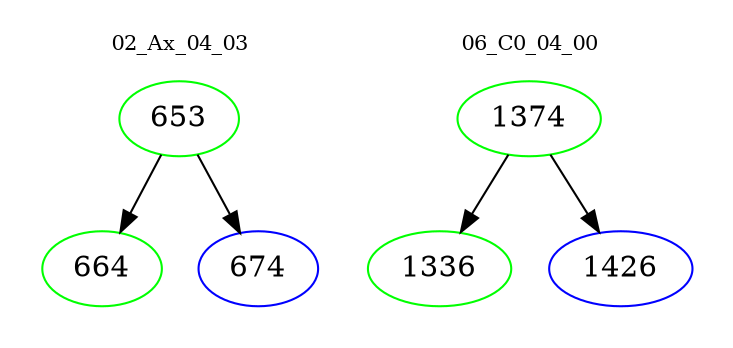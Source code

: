 digraph{
subgraph cluster_0 {
color = white
label = "02_Ax_04_03";
fontsize=10;
T0_653 [label="653", color="green"]
T0_653 -> T0_664 [color="black"]
T0_664 [label="664", color="green"]
T0_653 -> T0_674 [color="black"]
T0_674 [label="674", color="blue"]
}
subgraph cluster_1 {
color = white
label = "06_C0_04_00";
fontsize=10;
T1_1374 [label="1374", color="green"]
T1_1374 -> T1_1336 [color="black"]
T1_1336 [label="1336", color="green"]
T1_1374 -> T1_1426 [color="black"]
T1_1426 [label="1426", color="blue"]
}
}
